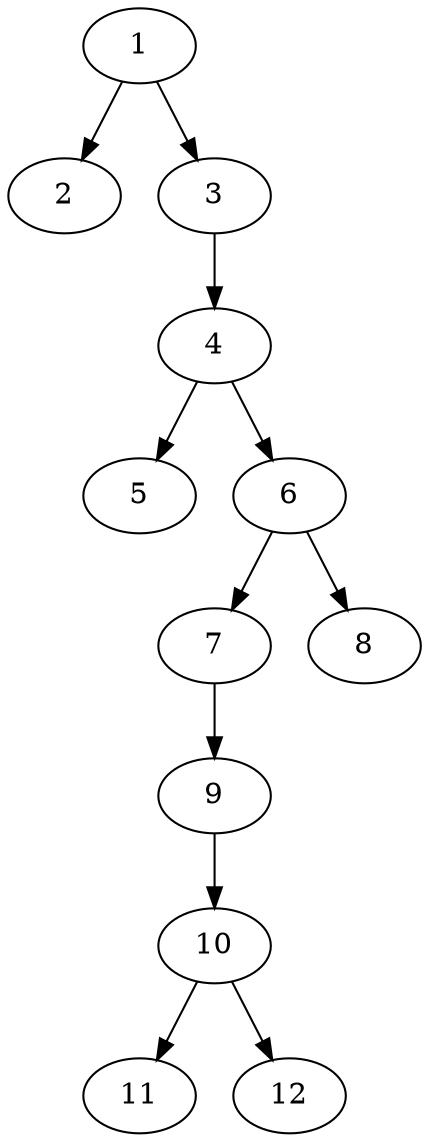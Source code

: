 // DAG (tier=1-easy, mode=data, n=12, ccr=0.332, fat=0.400, density=0.388, regular=0.766, jump=0.016, mindata=1048576, maxdata=8388608)
// DAG automatically generated by daggen at Sun Aug 24 16:33:33 2025
// /home/ermia/Project/Environments/daggen/bin/daggen --dot --ccr 0.332 --fat 0.400 --regular 0.766 --density 0.388 --jump 0.016 --mindata 1048576 --maxdata 8388608 -n 12 
digraph G {
  1 [size="162311002549693448192", alpha="0.18", expect_size="81155501274846724096"]
  1 -> 2 [size ="238042933624832"]
  1 -> 3 [size ="238042933624832"]
  2 [size="9186992674527196", alpha="0.19", expect_size="4593496337263598"]
  3 [size="643012429853188096", alpha="0.12", expect_size="321506214926594048"]
  3 -> 4 [size ="424777768501248"]
  4 [size="442589596738111680", alpha="0.12", expect_size="221294798369055840"]
  4 -> 5 [size ="292304476700672"]
  4 -> 6 [size ="292304476700672"]
  5 [size="1965734056201144", alpha="0.07", expect_size="982867028100572"]
  6 [size="8144877036114774", alpha="0.16", expect_size="4072438518057387"]
  6 -> 7 [size ="208458796236800"]
  6 -> 8 [size ="208458796236800"]
  7 [size="6112349828396002", alpha="0.01", expect_size="3056174914198001"]
  7 -> 9 [size ="206789463244800"]
  8 [size="12873107759095098", alpha="0.06", expect_size="6436553879547549"]
  9 [size="2723745904535552", alpha="0.19", expect_size="1361872952267776"]
  9 -> 10 [size ="92908732547072"]
  10 [size="464680481220676550656", alpha="0.15", expect_size="232340240610338275328"]
  10 -> 11 [size ="479946623418368"]
  10 -> 12 [size ="479946623418368"]
  11 [size="220192061607785792", alpha="0.01", expect_size="110096030803892896"]
  12 [size="889676486336066", alpha="0.10", expect_size="444838243168033"]
}